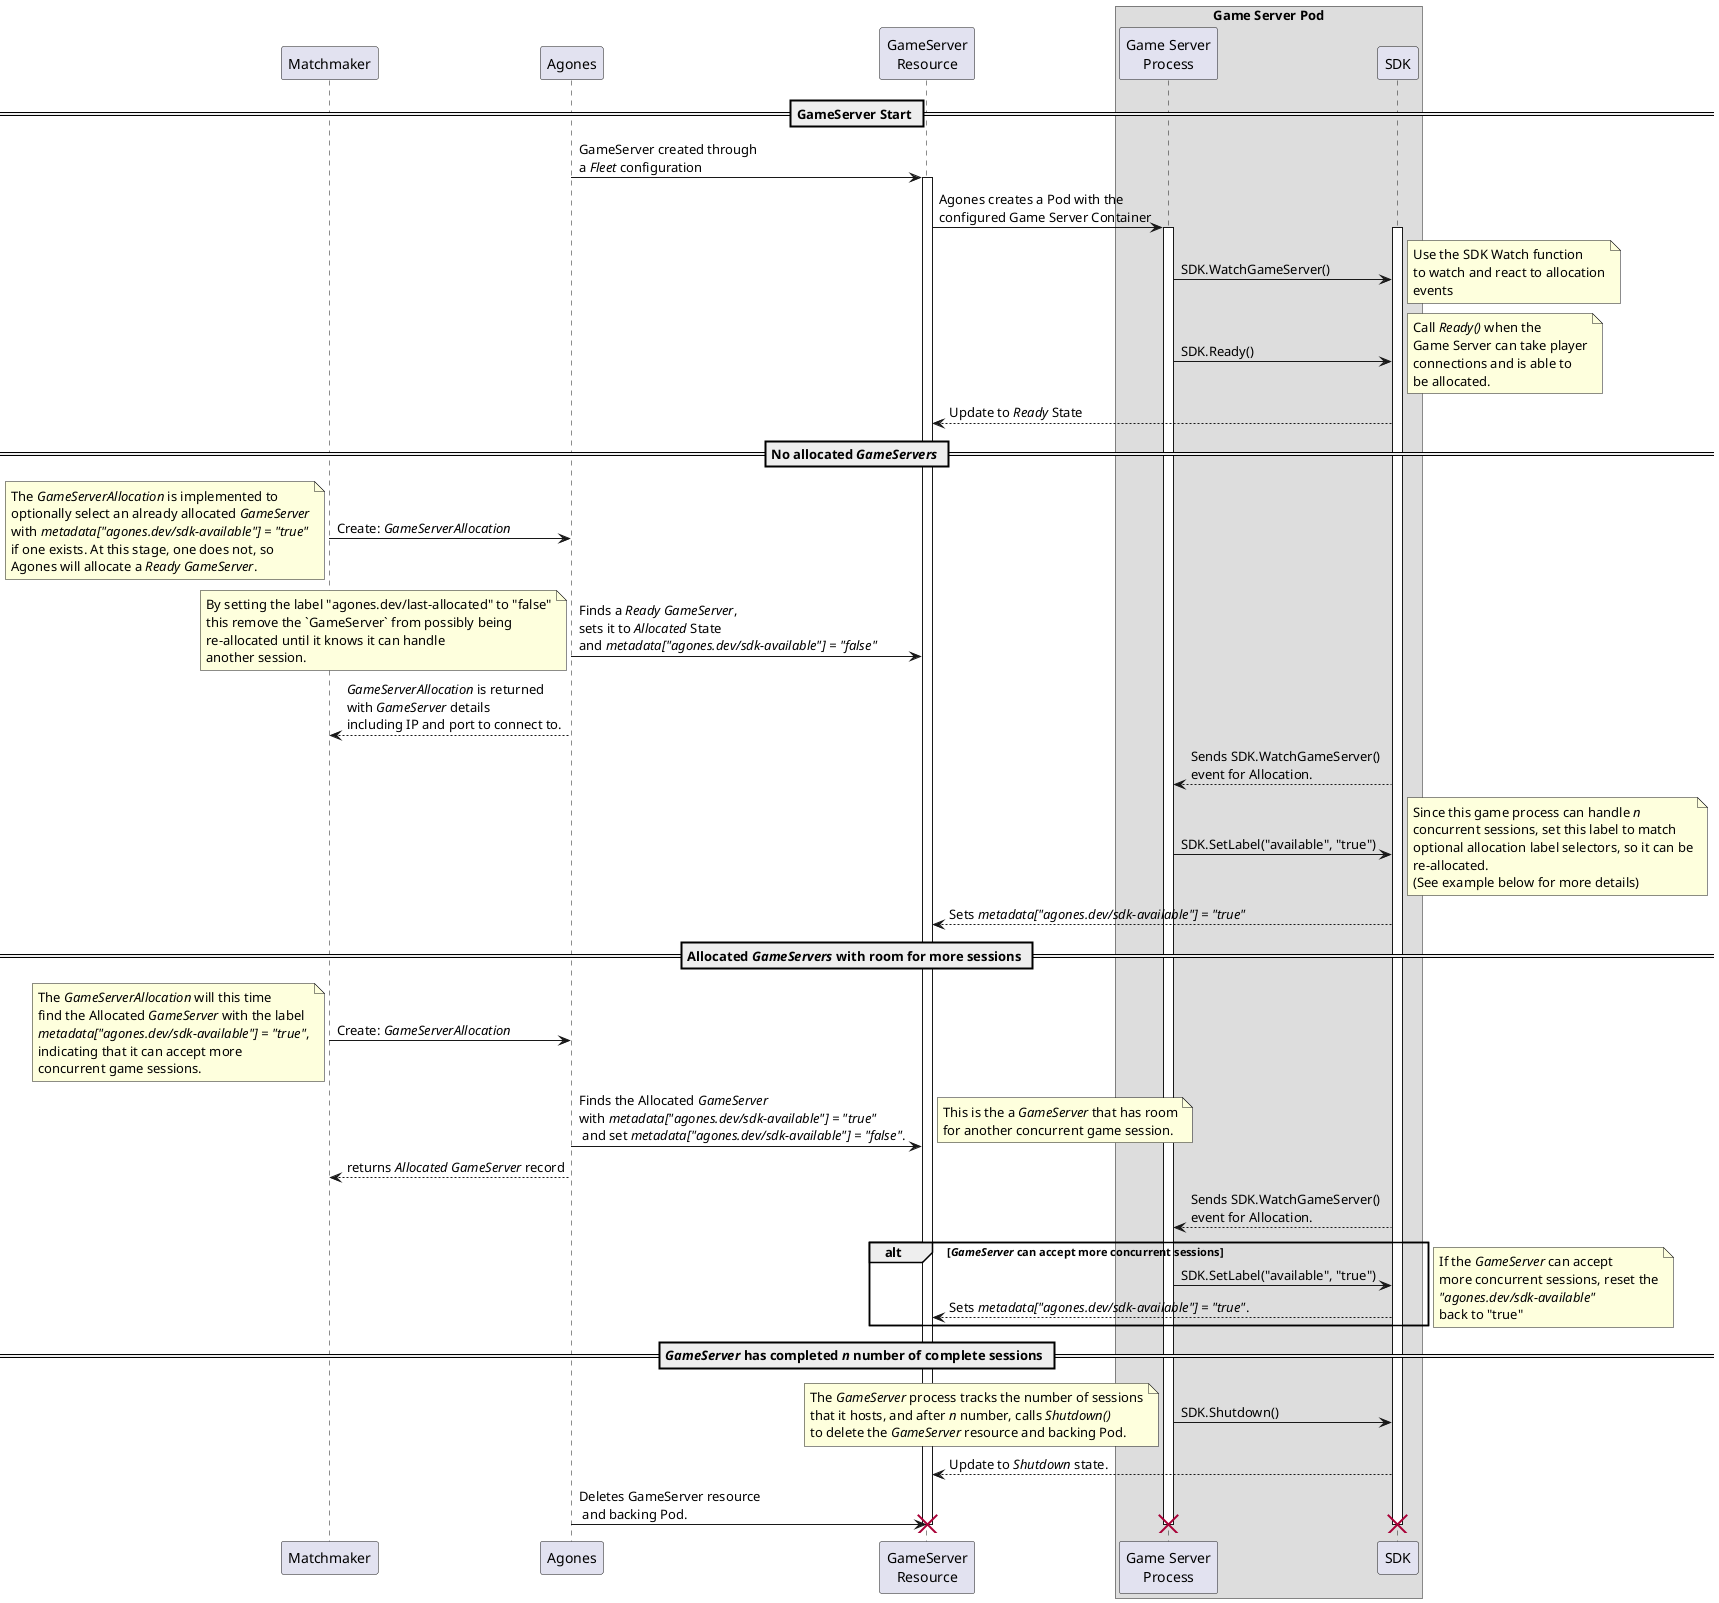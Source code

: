 @startuml
participant Matchmaker
participant Agones
participant "Game Server\nProcess" as Binary
participant SDK
participant "GameServer\nResource" as GameServer
box "Game Server Pod"
  participant Binary
  participant SDK
end box

== GameServer Start ==

Agones -> GameServer: GameServer created through\na <i>Fleet</i> configuration
activate GameServer
GameServer -> Binary: Agones creates a Pod with the\nconfigured Game Server Container
activate Binary
activate SDK
Binary -> SDK: SDK.WatchGameServer()
note right
Use the SDK Watch function
to watch and react to allocation
events
end note

Binary -> SDK: SDK.Ready()
note right
  Call <i>Ready()</i> when the
  Game Server can take player
  connections and is able to
  be allocated.
end note
GameServer <-- SDK: Update to <i>Ready</i> State

== No allocated <i>GameServers</i> ==

Matchmaker -> Agones: Create: <i>GameServerAllocation</i>
note left
  The <i>GameServerAllocation</i> is implemented to
  optionally select an already allocated <i>GameServer</i>
  with <i>metadata["agones.dev/sdk-available"] = "true"</i>
  if one exists. At this stage, one does not, so
  Agones will allocate a <i>Ready</i> <i>GameServer</i>.
end note
Agones -> GameServer: Finds a <i>Ready</i> <i>GameServer</i>,\nsets it to <i>Allocated</i> State\nand <i>metadata["agones.dev/sdk-available"] = "false"</i>
note left
By setting the label "agones.dev/last-allocated" to "false"
this remove the `GameServer` from possibly being
re-allocated until it knows it can handle
another session.
end note
Matchmaker <-- Agones : <i>GameServerAllocation</i> is returned\nwith <i>GameServer</i> details\nincluding IP and port to connect to.

SDK --> Binary: Sends SDK.WatchGameServer()\nevent for Allocation.
Binary -> SDK: SDK.SetLabel("available", "true")
note right
Since this game process can handle <i>n</i>
concurrent sessions, set this label to match
optional allocation label selectors, so it can be
re-allocated.
(See example below for more details)
end note
SDK --> GameServer: Sets <i>metadata["agones.dev/sdk-available"] = "true"</i>

== Allocated <i>GameServers</i> with room for more sessions ==

Matchmaker -> Agones: Create: <i>GameServerAllocation</i>
note left
  The <i>GameServerAllocation</i> will this time
  find the Allocated <i>GameServer</i> with the label
  <i>metadata["agones.dev/sdk-available"] = "true"</i>,
  indicating that it can accept more
  concurrent game sessions.
end note
Agones -> GameServer: Finds the Allocated <i>GameServer</i>\nwith <i>metadata["agones.dev/sdk-available"] = "true"</i>\n and set <i>metadata["agones.dev/sdk-available"] = "false"</i>.
note right
  This is the a <i>GameServer</i> that has room
  for another concurrent game session.
end note
Matchmaker <-- Agones: returns <i>Allocated GameServer</i> record

SDK --> Binary: Sends SDK.WatchGameServer()\nevent for Allocation.

alt <i>GameServer</i> can accept more concurrent sessions
  Binary -> SDK: SDK.SetLabel("available", "true")
  SDK --> GameServer: Sets <i>metadata["agones.dev/sdk-available"] = "true"</i>.
end alt
note right
  If the <i>GameServer</i> can accept
  more concurrent sessions, reset the
  <i>"agones.dev/sdk-available"</i>
  back to "true"
end note

== <i>GameServer</i> has completed <i>n</i> number of complete sessions ==

Binary -> SDK: SDK.Shutdown()
note left
The <i>GameServer</i> process tracks the number of sessions
that it hosts, and after <i>n</i> number, calls <i>Shutdown()</i>
to delete the <i>GameServer</i> resource and backing Pod.
end note
SDK --> GameServer: Update to <i>Shutdown</i> state.
Agones -> GameServer: Deletes GameServer resource\n and backing Pod.
destroy Binary
destroy SDK
destroy GameServer
@enduml
